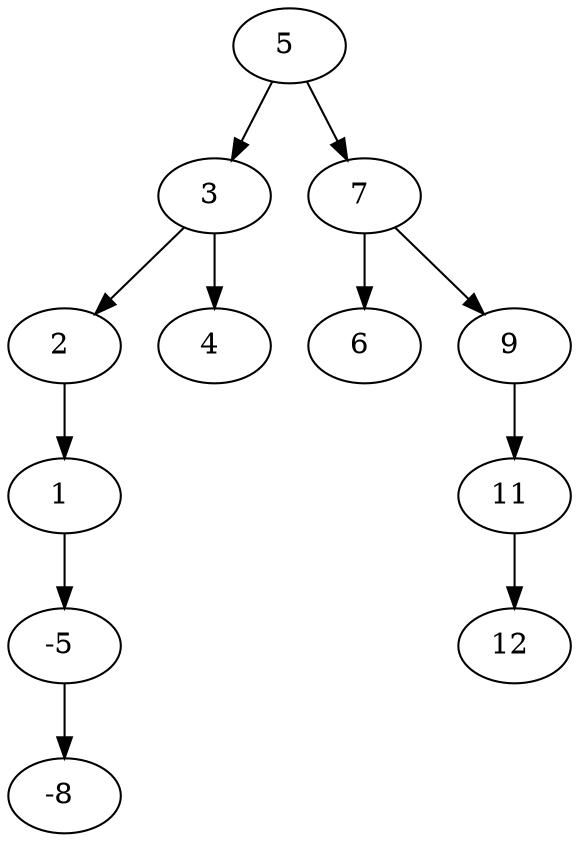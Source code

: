 digraph tree {
"5 " -> "3 ";
"5 " -> "7 ";
"3 " -> "2 ";
"3 " -> "4 ";
"2 " -> "1 ";
"1 " -> "-5 ";
"-5 " -> "-8 ";
"7 " -> "6 ";
"7 " -> "9 ";
"9 " -> "11 ";
"11 " -> "12 ";
}
